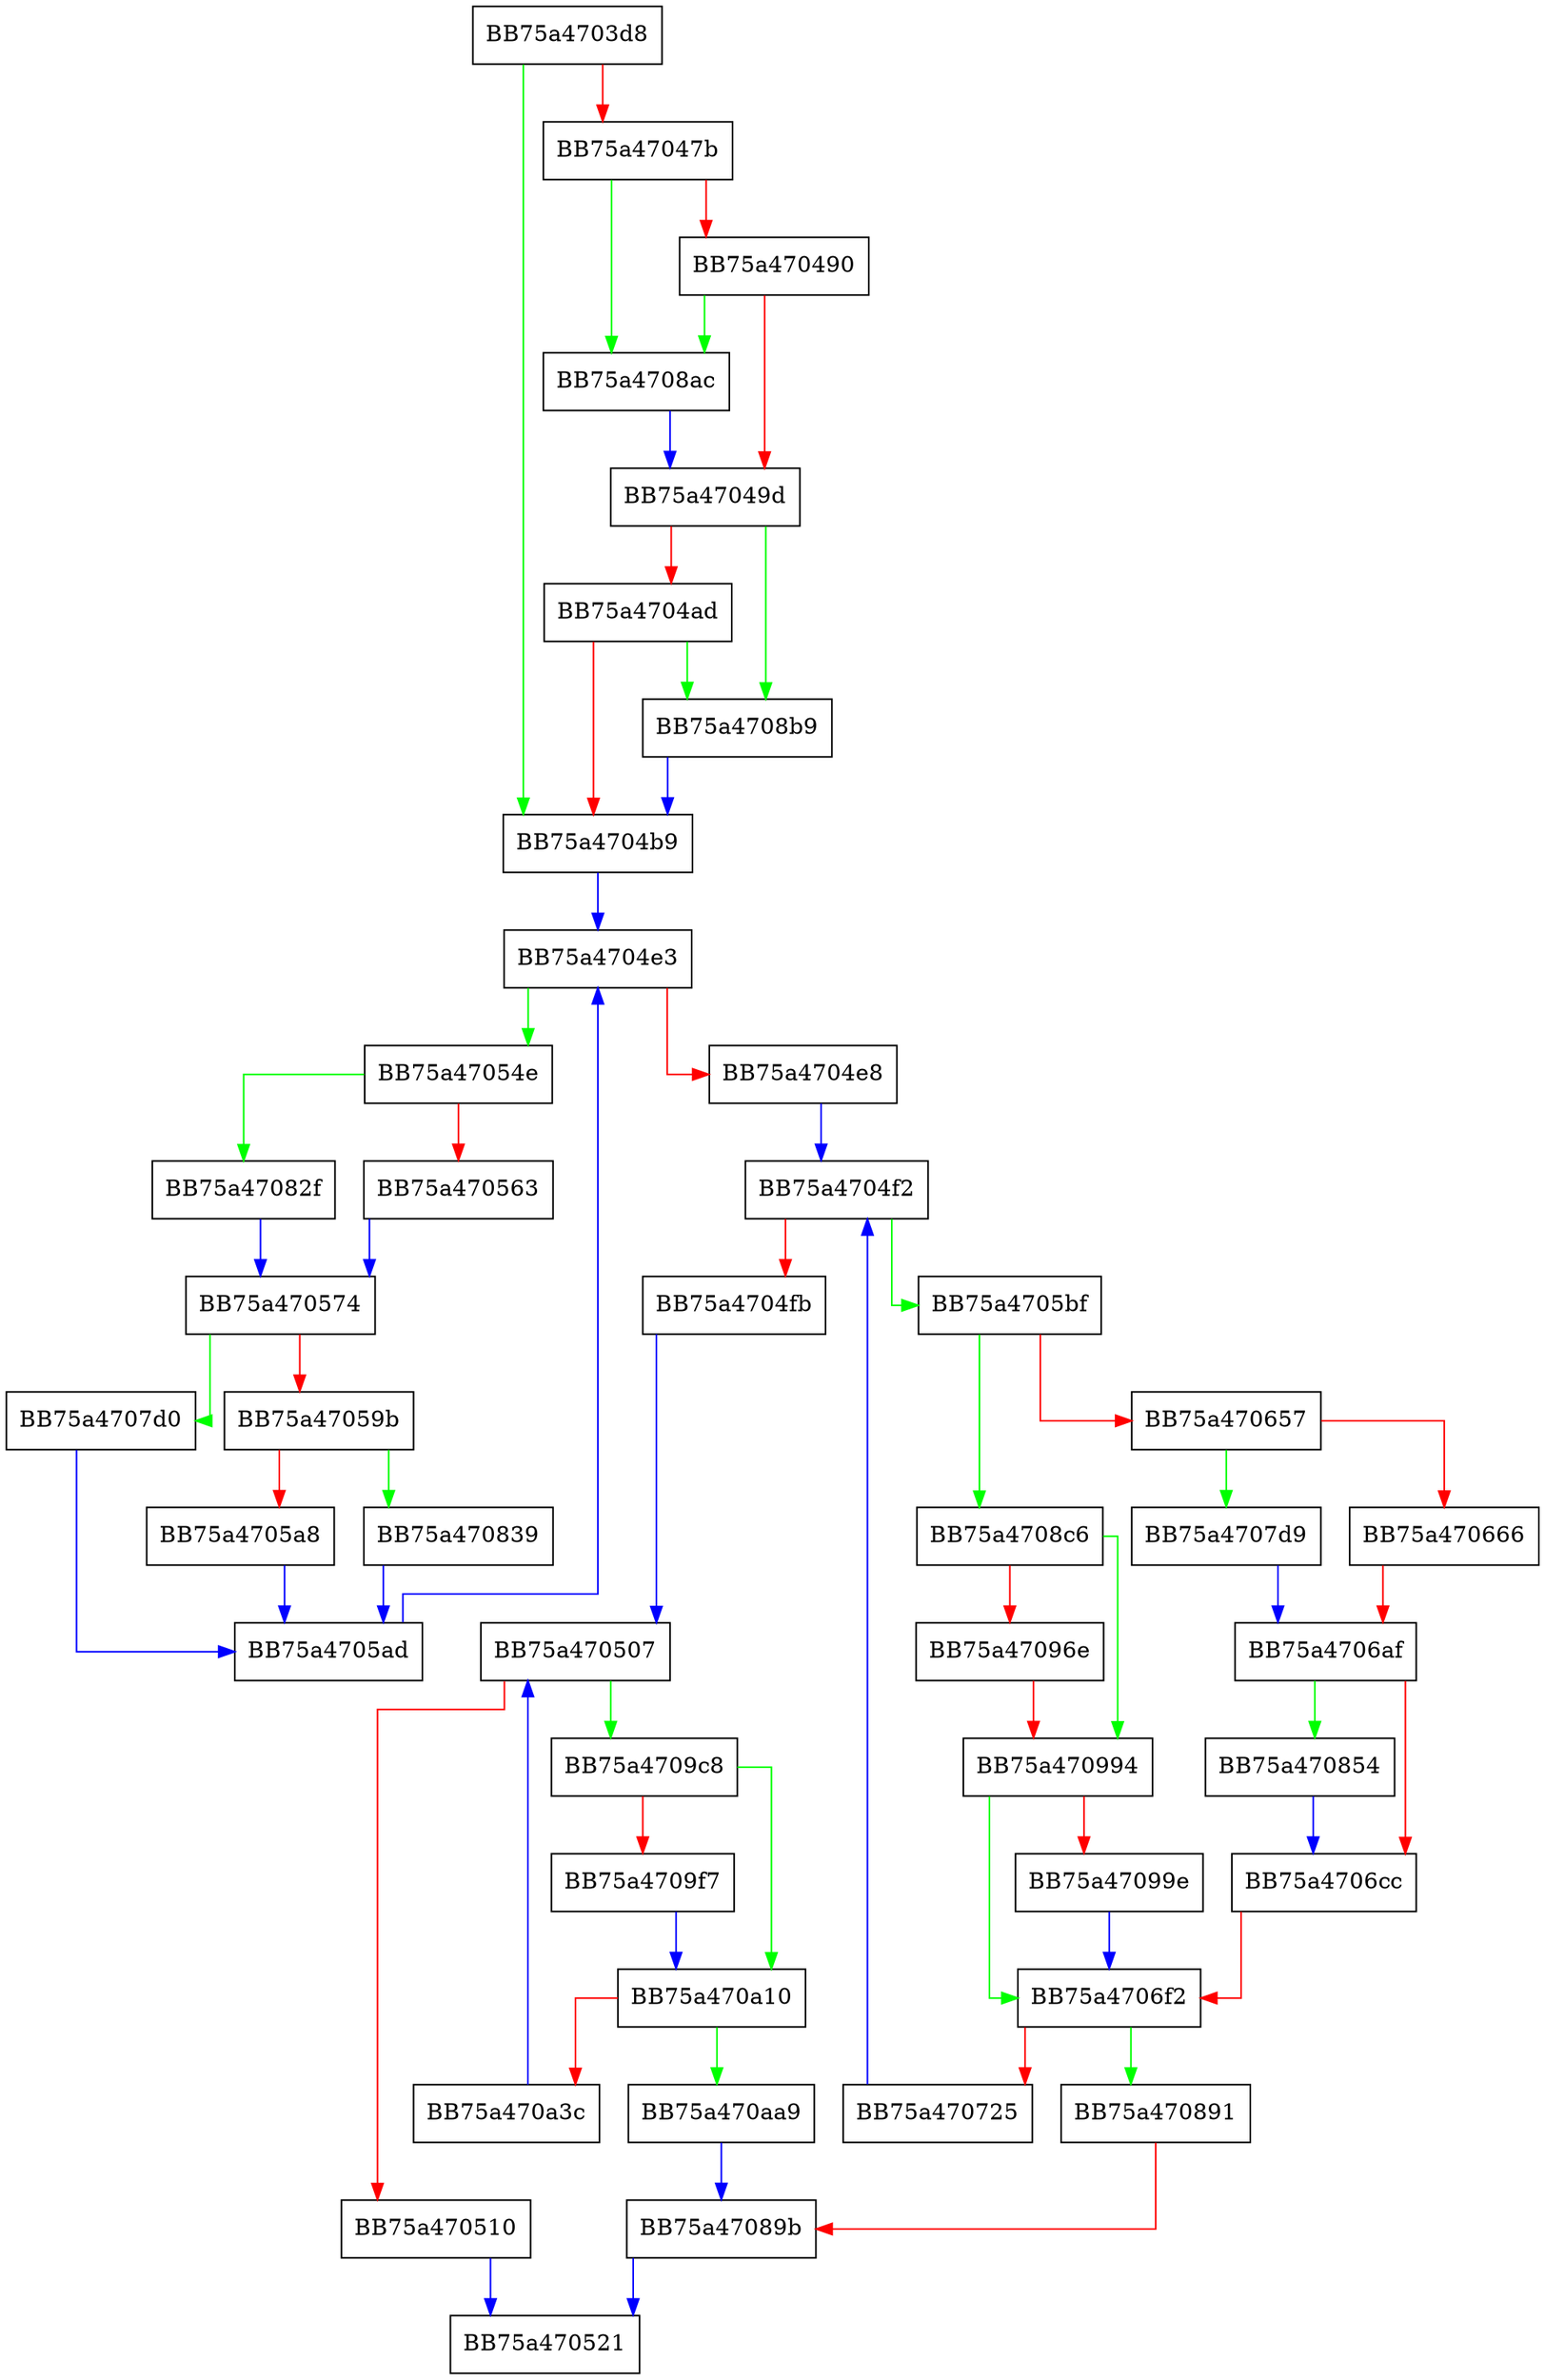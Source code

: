 digraph append_set {
  node [shape="box"];
  graph [splines=ortho];
  BB75a4703d8 -> BB75a4704b9 [color="green"];
  BB75a4703d8 -> BB75a47047b [color="red"];
  BB75a47047b -> BB75a4708ac [color="green"];
  BB75a47047b -> BB75a470490 [color="red"];
  BB75a470490 -> BB75a4708ac [color="green"];
  BB75a470490 -> BB75a47049d [color="red"];
  BB75a47049d -> BB75a4708b9 [color="green"];
  BB75a47049d -> BB75a4704ad [color="red"];
  BB75a4704ad -> BB75a4708b9 [color="green"];
  BB75a4704ad -> BB75a4704b9 [color="red"];
  BB75a4704b9 -> BB75a4704e3 [color="blue"];
  BB75a4704e3 -> BB75a47054e [color="green"];
  BB75a4704e3 -> BB75a4704e8 [color="red"];
  BB75a4704e8 -> BB75a4704f2 [color="blue"];
  BB75a4704f2 -> BB75a4705bf [color="green"];
  BB75a4704f2 -> BB75a4704fb [color="red"];
  BB75a4704fb -> BB75a470507 [color="blue"];
  BB75a470507 -> BB75a4709c8 [color="green"];
  BB75a470507 -> BB75a470510 [color="red"];
  BB75a470510 -> BB75a470521 [color="blue"];
  BB75a47054e -> BB75a47082f [color="green"];
  BB75a47054e -> BB75a470563 [color="red"];
  BB75a470563 -> BB75a470574 [color="blue"];
  BB75a470574 -> BB75a4707d0 [color="green"];
  BB75a470574 -> BB75a47059b [color="red"];
  BB75a47059b -> BB75a470839 [color="green"];
  BB75a47059b -> BB75a4705a8 [color="red"];
  BB75a4705a8 -> BB75a4705ad [color="blue"];
  BB75a4705ad -> BB75a4704e3 [color="blue"];
  BB75a4705bf -> BB75a4708c6 [color="green"];
  BB75a4705bf -> BB75a470657 [color="red"];
  BB75a470657 -> BB75a4707d9 [color="green"];
  BB75a470657 -> BB75a470666 [color="red"];
  BB75a470666 -> BB75a4706af [color="red"];
  BB75a4706af -> BB75a470854 [color="green"];
  BB75a4706af -> BB75a4706cc [color="red"];
  BB75a4706cc -> BB75a4706f2 [color="red"];
  BB75a4706f2 -> BB75a470891 [color="green"];
  BB75a4706f2 -> BB75a470725 [color="red"];
  BB75a470725 -> BB75a4704f2 [color="blue"];
  BB75a4707d0 -> BB75a4705ad [color="blue"];
  BB75a4707d9 -> BB75a4706af [color="blue"];
  BB75a47082f -> BB75a470574 [color="blue"];
  BB75a470839 -> BB75a4705ad [color="blue"];
  BB75a470854 -> BB75a4706cc [color="blue"];
  BB75a470891 -> BB75a47089b [color="red"];
  BB75a47089b -> BB75a470521 [color="blue"];
  BB75a4708ac -> BB75a47049d [color="blue"];
  BB75a4708b9 -> BB75a4704b9 [color="blue"];
  BB75a4708c6 -> BB75a470994 [color="green"];
  BB75a4708c6 -> BB75a47096e [color="red"];
  BB75a47096e -> BB75a470994 [color="red"];
  BB75a470994 -> BB75a4706f2 [color="green"];
  BB75a470994 -> BB75a47099e [color="red"];
  BB75a47099e -> BB75a4706f2 [color="blue"];
  BB75a4709c8 -> BB75a470a10 [color="green"];
  BB75a4709c8 -> BB75a4709f7 [color="red"];
  BB75a4709f7 -> BB75a470a10 [color="blue"];
  BB75a470a10 -> BB75a470aa9 [color="green"];
  BB75a470a10 -> BB75a470a3c [color="red"];
  BB75a470a3c -> BB75a470507 [color="blue"];
  BB75a470aa9 -> BB75a47089b [color="blue"];
}